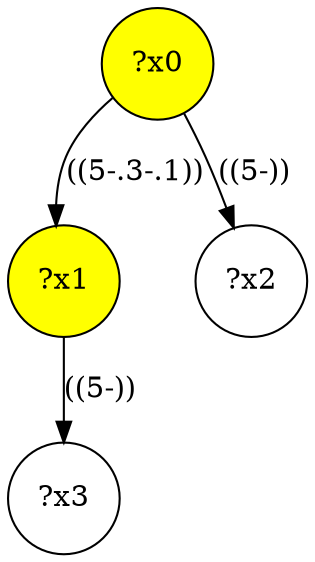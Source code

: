 digraph g {
	x0 [fillcolor="yellow", style="filled," shape=circle, label="?x0"];
	x1 [fillcolor="yellow", style="filled," shape=circle, label="?x1"];
	x0 -> x1 [label="((5-.3-.1))"];
	x2 [shape=circle, label="?x2"];
	x0 -> x2 [label="((5-))"];
	x3 [shape=circle, label="?x3"];
	x1 -> x3 [label="((5-))"];
}
